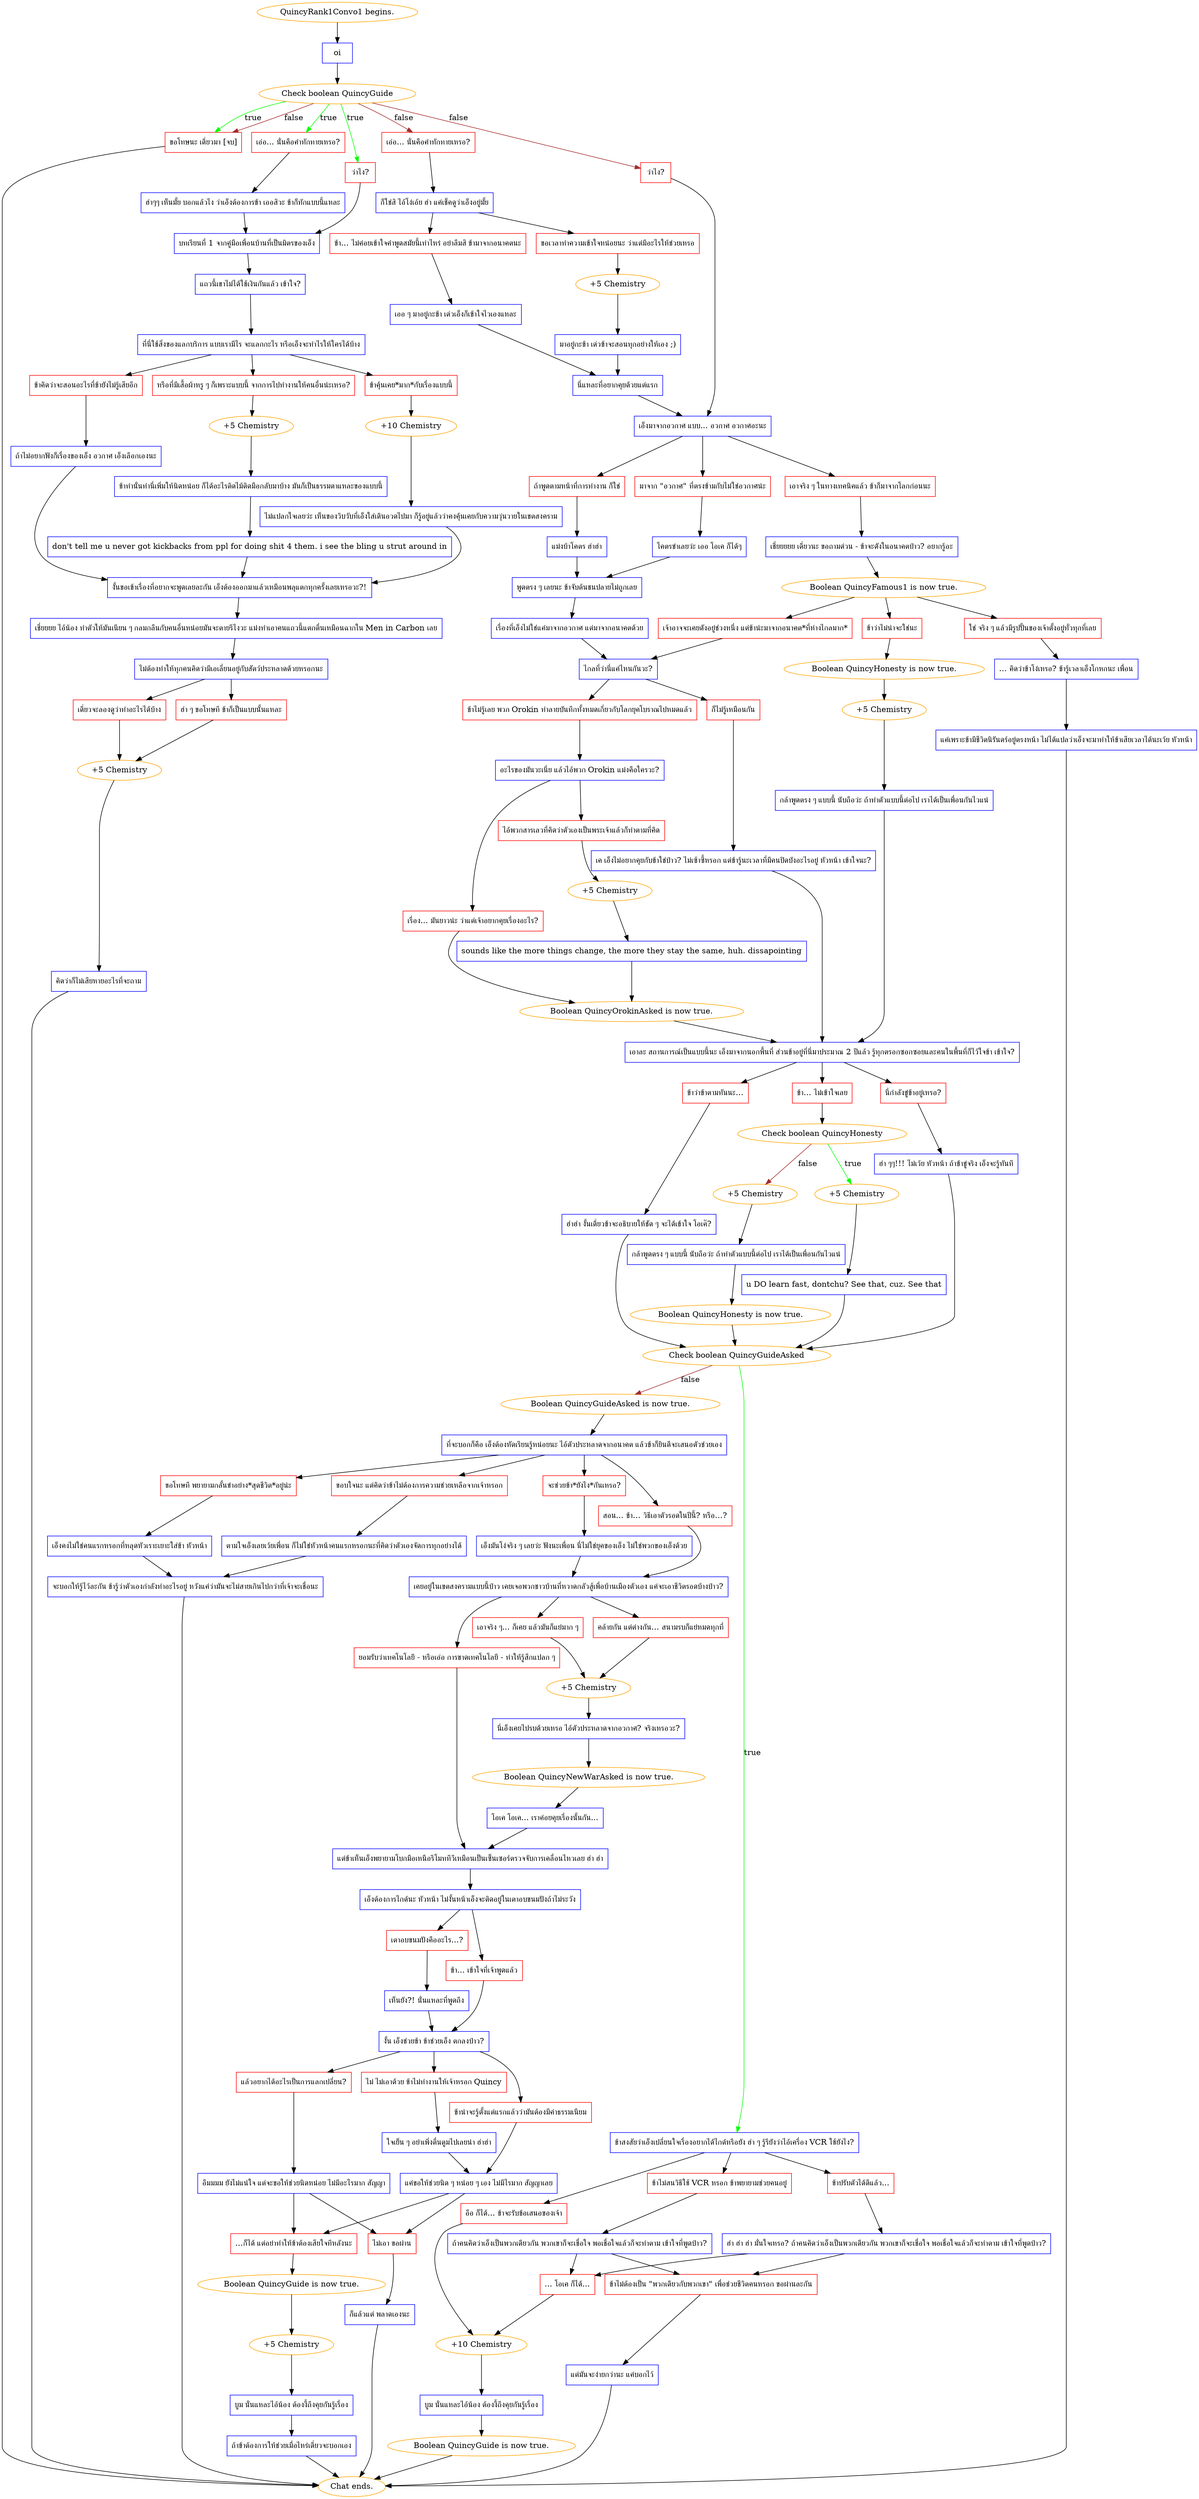 digraph {
	"QuincyRank1Convo1 begins." [color=orange];
		"QuincyRank1Convo1 begins." -> j2438350782;
	j2438350782 [label="oi",shape=box,color=blue];
		j2438350782 -> j2449301634;
	j2449301634 [label="Check boolean QuincyGuide",color=orange];
		j2449301634 -> j1129249346 [label=true,color=green];
		j2449301634 -> j3053332017 [label=true,color=green];
		j2449301634 -> j1687708327 [label=true,color=green];
		j2449301634 -> j1129249346 [label=false,color=brown];
		j2449301634 -> j2112525048 [label=false,color=brown];
		j2449301634 -> j1876525288 [label=false,color=brown];
	j1129249346 [label="ขอโทษนะ เดี๋ยวมา [จบ]",shape=box,color=red];
		j1129249346 -> "Chat ends.";
	j3053332017 [label="เอ่อ... นั่นคือคำทักทายเหรอ?",shape=box,color=red];
		j3053332017 -> j578732688;
	j1687708327 [label="ว่าไง?",shape=box,color=red];
		j1687708327 -> j1453637662;
	j2112525048 [label="เอ่อ... นั่นคือคำทักทายเหรอ?",shape=box,color=red];
		j2112525048 -> j2380997089;
	j1876525288 [label="ว่าไง?",shape=box,color=red];
		j1876525288 -> j2311821929;
	"Chat ends." [color=orange];
	j578732688 [label="ฮ่าๆๆ เห็นมั้ย บอกแล้วไง ว่าเอ็งต้องการข้า เออสิวะ ข้าก็ทักแบบนี้แหละ",shape=box,color=blue];
		j578732688 -> j1453637662;
	j1453637662 [label="บทเรียนที่ 1 จากคู่มือเพื่อนบ้านที่เป็นมิตรของเอ็ง",shape=box,color=blue];
		j1453637662 -> j1031699663;
	j2380997089 [label="ก็ใช่สิ ไอ้โง่เอ้ย ฮ่า แค่เช็คดูว่าเอ็งอยู่มั้ย",shape=box,color=blue];
		j2380997089 -> j3002606120;
		j2380997089 -> j3933772466;
	j2311821929 [label="เอ็งมาจากอวกาศ แบบ... อวกาศ อวกาศอะนะ",shape=box,color=blue];
		j2311821929 -> j3248632467;
		j2311821929 -> j2590031029;
		j2311821929 -> j82107456;
	j1031699663 [label="แถวนี้เขาไม่ได้ใช้เงินกันแล้ว เข้าใจ?",shape=box,color=blue];
		j1031699663 -> j1165949302;
	j3002606120 [label="ข้า… ไม่ค่อยเข้าใจคำพูดสมัยนี้เท่าไหร่ อย่าลืมสิ ข้ามาจากอนาคตนะ",shape=box,color=red];
		j3002606120 -> j1513825691;
	j3933772466 [label="ขอเวลาทำความเข้าใจหน่อยนะ ว่าแต่มีอะไรให้ช่วยเหรอ",shape=box,color=red];
		j3933772466 -> j1680884667;
	j3248632467 [label="มาจาก \"อวกาศ\" ที่ตรงข้ามกับไม่ใช่อวกาศน่ะ",shape=box,color=red];
		j3248632467 -> j1556694000;
	j2590031029 [label="ถ้าพูดตามหน้าที่การทำงาน ก็ใช่",shape=box,color=red];
		j2590031029 -> j1086892613;
	j82107456 [label="เอาจริง ๆ ในทางเทคนิคแล้ว ข้าก็มาจากโลกก่อนนะ",shape=box,color=red];
		j82107456 -> j2037764669;
	j1165949302 [label="ที่นี่ใช้สิ่งของแลกบริการ แบบเรามีไร จะแลกกะไร หรือเอ็งจะทำไรให้ใครได้บ้าง",shape=box,color=blue];
		j1165949302 -> j1023488546;
		j1165949302 -> j1270485241;
		j1165949302 -> j2419768007;
	j1513825691 [label="เออ ๆ มาอยู่กะข้า เด๋วเอ็งก็เข้าใจไวเองแหละ",shape=box,color=blue];
		j1513825691 -> j1167448660;
	j1680884667 [label="+5 Chemistry",color=orange];
		j1680884667 -> j680375127;
	j1556694000 [label="โคตรขำเลยว่ะ เออ โอเค ก็ได้ๆ",shape=box,color=blue];
		j1556694000 -> j1082809973;
	j1086892613 [label="แม่งบ้าโคตร ฮ่าฮ่า",shape=box,color=blue];
		j1086892613 -> j1082809973;
	j2037764669 [label="เชี่ยยยยย เดี๋ยวนะ ขอถามด่วน - ข้าจะดังในอนาคตป่าว? อยากรู้อะ",shape=box,color=blue];
		j2037764669 -> j484092733;
	j1023488546 [label="หรือที่มีเสื้อผ้าหรู ๆ ก็เพราะแบบนี้ จากการไปทำงานให้คนอื่นน่ะเหรอ?",shape=box,color=red];
		j1023488546 -> j276265221;
	j1270485241 [label="ข้าคุ้นเคย*มาก*กับเรื่องแบบนี้",shape=box,color=red];
		j1270485241 -> j388932060;
	j2419768007 [label="ข้าคิดว่าจะสอนอะไรที่ข้ายังไม่รู้เสียอีก",shape=box,color=red];
		j2419768007 -> j3169280165;
	j1167448660 [label="นี่แหละที่อยากคุยด้วยแต่แรก",shape=box,color=blue];
		j1167448660 -> j2311821929;
	j680375127 [label="มาอยู่กะข้า เด๋วข้าจะสอนทุกอย่างให้เอง ;)",shape=box,color=blue];
		j680375127 -> j1167448660;
	j1082809973 [label="พูดตรง ๆ เลยนะ ข้าจับต้นชนปลายไม่ถูกเลย",shape=box,color=blue];
		j1082809973 -> j220429820;
	j484092733 [label="Boolean QuincyFamous1 is now true.",color=orange];
		j484092733 -> j2932124403;
		j484092733 -> j2387322360;
		j484092733 -> j3294378833;
	j276265221 [label="+5 Chemistry",color=orange];
		j276265221 -> j1549901576;
	j388932060 [label="+10 Chemistry",color=orange];
		j388932060 -> j2678682752;
	j3169280165 [label="ถ้าไม่อยากฟังก็เรื่องของเอ็ง อวกาศ เอ็งเลือกเองนะ",shape=box,color=blue];
		j3169280165 -> j1288838041;
	j220429820 [label="เรื่องที่เอ็งไม่ใช่แค่มาจากอวกาศ แต่มาจากอนาคตด้วย",shape=box,color=blue];
		j220429820 -> j1226679109;
	j2932124403 [label="ใช่ จริง ๆ แล้วมีรูปปั้นของเจ้าตั้งอยู่ทั่วทุกที่เลย",shape=box,color=red];
		j2932124403 -> j533618895;
	j2387322360 [label="ข้าว่าไม่น่าจะใช่นะ",shape=box,color=red];
		j2387322360 -> j3416179817;
	j3294378833 [label="เจ้าอาจจะเคยดังอยู่ช่วงหนึ่ง แต่ข้าน่ะมาจากอนาคต*ที่ห่างไกลมาก*",shape=box,color=red];
		j3294378833 -> j1226679109;
	j1549901576 [label="ข้าทำนั่นทำนี่เพิ่มให้นิดหน่อย ก็ได้อะไรติดไม้ติดมือกลับมาบ้าง มันก็เป็นธรรมดาแหละของแบบนี้",shape=box,color=blue];
		j1549901576 -> j692726371;
	j2678682752 [label="ไม่แปลกใจเลยว่ะ เห็นของวิบวับที่เอ็งใส่เดินอวดไปมา ก็รู้อยู่แล้วว่าคงคุ้นเคยกับความวุ่นวายในเขตสงคราม",shape=box,color=blue];
		j2678682752 -> j1288838041;
	j1288838041 [label="งั้นขอเข้าเรื่องที่อยากจะพูดเลยละกัน เอ็งต้องออกมาแล้วเหมือนพลุแตกทุกครั้งเลยเหรอวะ?!",shape=box,color=blue];
		j1288838041 -> j3965980223;
	j1226679109 [label="ไกลที่ว่านี่แค่ไหนกันวะ?",shape=box,color=blue];
		j1226679109 -> j2999648047;
		j1226679109 -> j1964280831;
	j533618895 [label="… คิดว่าข้าโง่เหรอ? ข้ารู้เวลาเอ็งโกหกนะ เพื่อน",shape=box,color=blue];
		j533618895 -> j125012209;
	j3416179817 [label="Boolean QuincyHonesty is now true.",color=orange];
		j3416179817 -> j2285498301;
	j692726371 [label="don't tell me u never got kickbacks from ppl for doing shit 4 them. i see the bling u strut around in",shape=box,color=blue];
		j692726371 -> j1288838041;
	j3965980223 [label="เชี่ยยยย ไอ้น้อง ทำตัวให้มันเนียน ๆ กลมกลืนกับคนอื่นหน่อยมันจะตายรึไงวะ แม่งทำเอาคนแถวนี้แตกตื่นเหมือนฉากใน Men in Carbon เลย",shape=box,color=blue];
		j3965980223 -> j2267738119;
	j2999648047 [label="ก็ไม่รู้เหมือนกัน",shape=box,color=red];
		j2999648047 -> j2442864305;
	j1964280831 [label="ข้าไม่รู้เลย พวก Orokin ทำลายบันทึกทั้งหมดเกี่ยวกับโลกยุคโบราณไปหมดแล้ว",shape=box,color=red];
		j1964280831 -> j3385987138;
	j125012209 [label="แค่เพราะข้ามีชีวิตนิรันดร์อยู่ตรงหน้า ไม่ได้แปลว่าเอ็งจะมาทำให้ข้าเสียเวลาได้นะเว้ย หัวหน้า",shape=box,color=blue];
		j125012209 -> "Chat ends.";
	j2285498301 [label="+5 Chemistry",color=orange];
		j2285498301 -> j3919103366;
	j2267738119 [label="ไม่ต้องทำให้ทุกคนคิดว่ามีเอเลี่ยนอยู่กับสัตว์ประหลาดด้วยหรอกนะ",shape=box,color=blue];
		j2267738119 -> j2102947296;
		j2267738119 -> j4241761611;
	j2442864305 [label="เค เอ็งไม่อยากคุยกับข้าใช่ป่าว? ไม่เซ้าซี้หรอก แต่ข้ารู้นะเวลาที่มีคนปิดบังอะไรอยู่ หัวหน้า เข้าใจนะ?",shape=box,color=blue];
		j2442864305 -> j4265728039;
	j3385987138 [label="อะไรของมันวะเนี่ย แล้วไอ้พวก Orokin แม่งคือใครวะ?",shape=box,color=blue];
		j3385987138 -> j230123991;
		j3385987138 -> j319549957;
	j3919103366 [label="กล้าพูดตรง ๆ แบบนี้ นับถือว่ะ ถ้าทำตัวแบบนี้ต่อไป เราได้เป็นเพื่อนกันไวแน่",shape=box,color=blue];
		j3919103366 -> j4265728039;
	j2102947296 [label="เดี๋ยวจะลองดูว่าทำอะไรได้บ้าง",shape=box,color=red];
		j2102947296 -> j3294249980;
	j4241761611 [label="ฮ่า ๆ ขอโทษที ข้าก็เป็นแบบนั้นแหละ",shape=box,color=red];
		j4241761611 -> j3294249980;
	j4265728039 [label="เอาละ สถานการณ์เป็นแบบนี้นะ เอ็งมาจากนอกพื้นที่ ส่วนข้าอยู่ที่นี่มาประมาณ 2 ปีแล้ว รู้ทุกตรอกซอกซอยและคนในพื้นที่ก็ไว้ใจข้า เข้าใจ?",shape=box,color=blue];
		j4265728039 -> j915991785;
		j4265728039 -> j3562882017;
		j4265728039 -> j3374350022;
	j230123991 [label="เรื่อง... มันยาวน่ะ ว่าแต่เจ้าอยากคุยเรื่องอะไร?",shape=box,color=red];
		j230123991 -> j2127166736;
	j319549957 [label="ไอ้พวกสารเลวที่คิดว่าตัวเองเป็นพระเจ้าแล้วก็ทำตามที่คิด",shape=box,color=red];
		j319549957 -> j1817640307;
	j3294249980 [label="+5 Chemistry",color=orange];
		j3294249980 -> j1291686435;
	j915991785 [label="ข้า… ไม่เข้าใจเลย",shape=box,color=red];
		j915991785 -> j513835299;
	j3562882017 [label="นี่กำลังขู่ข้าอยู่เหรอ?",shape=box,color=red];
		j3562882017 -> j4175398879;
	j3374350022 [label="ข้าว่าข้าตามทันนะ…",shape=box,color=red];
		j3374350022 -> j2313401532;
	j2127166736 [label="Boolean QuincyOrokinAsked is now true.",color=orange];
		j2127166736 -> j4265728039;
	j1817640307 [label="+5 Chemistry",color=orange];
		j1817640307 -> j692087951;
	j1291686435 [label="คิดว่าก็ไม่เสียหายอะไรที่จะถาม",shape=box,color=blue];
		j1291686435 -> "Chat ends.";
	j513835299 [label="Check boolean QuincyHonesty",color=orange];
		j513835299 -> j4129652533 [label=true,color=green];
		j513835299 -> j1763584295 [label=false,color=brown];
	j4175398879 [label="ฮ่า ๆๆ!!! ไม่เว้ย หัวหน้า ถ้าข้าขู่จริง เอ็งจะรู้ทันที",shape=box,color=blue];
		j4175398879 -> j3623539589;
	j2313401532 [label="ฮ่าฮ่า งั้นเดี๋ยวข้าจะอธิบายให้ชัด ๆ จะได้เข้าใจ โอเค๊?",shape=box,color=blue];
		j2313401532 -> j3623539589;
	j692087951 [label="sounds like the more things change, the more they stay the same, huh. dissapointing",shape=box,color=blue];
		j692087951 -> j2127166736;
	j4129652533 [label="+5 Chemistry",color=orange];
		j4129652533 -> j44147290;
	j1763584295 [label="+5 Chemistry",color=orange];
		j1763584295 -> j1130197046;
	j3623539589 [label="Check boolean QuincyGuideAsked",color=orange];
		j3623539589 -> j933295358 [label=true,color=green];
		j3623539589 -> j177506604 [label=false,color=brown];
	j44147290 [label="u DO learn fast, dontchu? See that, cuz. See that",shape=box,color=blue];
		j44147290 -> j3623539589;
	j1130197046 [label="กล้าพูดตรง ๆ แบบนี้ นับถือว่ะ ถ้าทำตัวแบบนี้ต่อไป เราได้เป็นเพื่อนกันไวแน่",shape=box,color=blue];
		j1130197046 -> j2278913829;
	j933295358 [label="ข้าสงสัยว่าเอ็งเปลี่ยนใจเรื่องอยากได้ไกด์หรือยัง ฮ่า ๆ รู้รึยังว่าไอ้เครื่อง VCR ใช้ยังไง?",shape=box,color=blue];
		j933295358 -> j1222239741;
		j933295358 -> j1733187988;
		j933295358 -> j719031527;
	j177506604 [label="Boolean QuincyGuideAsked is now true.",color=orange];
		j177506604 -> j1901700061;
	j2278913829 [label="Boolean QuincyHonesty is now true.",color=orange];
		j2278913829 -> j3623539589;
	j1222239741 [label="อือ ก็ได้... ข้าจะรับข้อเสนอของเจ้า",shape=box,color=red];
		j1222239741 -> j1178466877;
	j1733187988 [label="ข้าปรับตัวได้ดีแล้ว...",shape=box,color=red];
		j1733187988 -> j1193389386;
	j719031527 [label="ข้าไม่สนวิธีใช้ VCR หรอก ข้าพยายามช่วยคนอยู่",shape=box,color=red];
		j719031527 -> j1432360104;
	j1901700061 [label="ที่จะบอกก็คือ เอ็งต้องหัดเรียนรู้หน่อยนะ ไอ้ตัวประหลาดจากอนาคต แล้วข้าก็ยินดีจะเสนอตัวช่วยเอง",shape=box,color=blue];
		j1901700061 -> j1305123361;
		j1901700061 -> j3479177533;
		j1901700061 -> j262864669;
		j1901700061 -> j255974681;
	j1178466877 [label="+10 Chemistry",color=orange];
		j1178466877 -> j394334654;
	j1193389386 [label="ฮ่า ฮ่า ฮ่า มั่นใจเหรอ? ถ้าคนคิดว่าเอ็งเป็นพวกเดียวกัน พวกเขาก็จะเชื่อใจ พอเชื่อใจแล้วก็จะทำตาม เข้าใจที่พูดป่าว?",shape=box,color=blue];
		j1193389386 -> j745498979;
		j1193389386 -> j532594582;
	j1432360104 [label="ถ้าคนคิดว่าเอ็งเป็นพวกเดียวกัน พวกเขาก็จะเชื่อใจ พอเชื่อใจแล้วก็จะทำตาม เข้าใจที่พูดป่าว?",shape=box,color=blue];
		j1432360104 -> j745498979;
		j1432360104 -> j532594582;
	j1305123361 [label="สอน... ข้า… วิธีเอาตัวรอดในปีนี้? หรือ…?",shape=box,color=red];
		j1305123361 -> j3138805848;
	j3479177533 [label="จะช่วยข้า*ยังไง*กันเหรอ?",shape=box,color=red];
		j3479177533 -> j2576186650;
	j262864669 [label="ขอโทษที พยายามกลั้นขำอย่าง*สุดชีวิต*อยู่น่ะ",shape=box,color=red];
		j262864669 -> j900109442;
	j255974681 [label="ขอบใจนะ แต่คิดว่าข้าไม่ต้องการความช่วยเหลือจากเจ้าหรอก",shape=box,color=red];
		j255974681 -> j978956160;
	j394334654 [label="บูม นั่นแหละไอ้น้อง ต้องงี้ถึงคุยกันรู้เรื่อง",shape=box,color=blue];
		j394334654 -> j1991430692;
	j745498979 [label="... โอเค ก็ได้...",shape=box,color=red];
		j745498979 -> j1178466877;
	j532594582 [label="ข้าไม่ต้องเป็น \"พวกเดียวกับพวกเขา\" เพื่อช่วยชีวิตคนหรอก ขอผ่านละกัน",shape=box,color=red];
		j532594582 -> j222610981;
	j3138805848 [label="เคยอยู่ในเขตสงครามแบบนี้ป่าว เคยเจอพวกชาวบ้านที่หวาดกลัวสู้เพื่อบ้านเมืองตัวเอง แค่จะเอาชีวิตรอดบ้างป่าว?",shape=box,color=blue];
		j3138805848 -> j3244285644;
		j3138805848 -> j1468825598;
		j3138805848 -> j1596373602;
	j2576186650 [label="เอ็งมันโง่จริง ๆ เลยว่ะ ฟังนะเพื่อน นี่ไม่ใช่ยุคของเอ็ง ไม่ใช่พวกของเอ็งด้วย",shape=box,color=blue];
		j2576186650 -> j3138805848;
	j900109442 [label="เอ็งคงไม่ใช่คนแรกหรอกที่หลุดหัวเราะเยาะใส่ข้า หัวหน้า",shape=box,color=blue];
		j900109442 -> j1355880461;
	j978956160 [label="ตามใจเอ็งเลยเว้ยเพื่อน ก็ไม่ใช่หัวหน้าคนแรกหรอกนะที่คิดว่าตัวเองจัดการทุกอย่างได้",shape=box,color=blue];
		j978956160 -> j1355880461;
	j1991430692 [label="Boolean QuincyGuide is now true.",color=orange];
		j1991430692 -> "Chat ends.";
	j222610981 [label="แต่มันจะง่ายกว่านะ แค่บอกไว้",shape=box,color=blue];
		j222610981 -> "Chat ends.";
	j3244285644 [label="ยอมรับว่าเทคโนโลยี - หรือเอ่อ การขาดเทคโนโลยี - ทำให้รู้สึกแปลก ๆ",shape=box,color=red];
		j3244285644 -> j2579728044;
	j1468825598 [label="คล้ายกัน แต่ต่างกัน… สนามรบก็แย่หมดทุกที่",shape=box,color=red];
		j1468825598 -> j105393644;
	j1596373602 [label="เอาจริง ๆ... ก็เคย แล้วมันก็แย่มาก ๆ",shape=box,color=red];
		j1596373602 -> j105393644;
	j1355880461 [label="จะบอกให้รู้ไว้ละกัน ข้ารู้ว่าตัวเองกำลังทำอะไรอยู่ หวังแค่ว่ามันจะไม่สายเกินไปกว่าที่เจ้าจะเชื่อนะ",shape=box,color=blue];
		j1355880461 -> "Chat ends.";
	j2579728044 [label="แต่ข้าเห็นเอ็งพยายามโบกมือเหนือรีโมททีวีเหมือนเป็นเซ็นเซอร์ตรวจจับการเคลื่อนไหวเลย ฮ่า ฮ่า",shape=box,color=blue];
		j2579728044 -> j1041567629;
	j105393644 [label="+5 Chemistry",color=orange];
		j105393644 -> j1127399678;
	j1041567629 [label="เอ็งต้องการไกด์นะ หัวหน้า ไม่งั้นหน้าเอ็งจะติดอยู่ในเตาอบขนมปังถ้าไม่ระวัง",shape=box,color=blue];
		j1041567629 -> j731249213;
		j1041567629 -> j1852424058;
	j1127399678 [label="นี่เอ็งเคยไปรบด้วยเหรอ ไอ้ตัวประหลาดจากอวกาศ? จริงเหรอวะ?",shape=box,color=blue];
		j1127399678 -> j1195637876;
	j731249213 [label="เตาอบขนมปังคืออะไร...?",shape=box,color=red];
		j731249213 -> j3686116003;
	j1852424058 [label="ข้า... เข้าใจที่เจ้าพูดแล้ว",shape=box,color=red];
		j1852424058 -> j1875541407;
	j1195637876 [label="Boolean QuincyNewWarAsked is now true.",color=orange];
		j1195637876 -> j3339383829;
	j3686116003 [label="เห็นยัง?! นั่นแหละที่พูดถึง",shape=box,color=blue];
		j3686116003 -> j1875541407;
	j1875541407 [label="งั้น เอ็งช่วยข้า ข้าช่วยเอ็ง ตกลงป่าว?",shape=box,color=blue];
		j1875541407 -> j3998879683;
		j1875541407 -> j2700473725;
		j1875541407 -> j222823624;
	j3339383829 [label="โอเค โอเค... เราค่อยคุยเรื่องนั้นกัน...",shape=box,color=blue];
		j3339383829 -> j2579728044;
	j3998879683 [label="แล้วอยากได้อะไรเป็นการแลกเปลี่ยน?",shape=box,color=red];
		j3998879683 -> j2595705030;
	j2700473725 [label="ข้าน่าจะรู้ตั้งแต่แรกแล้วว่ามันต้องมีค่าธรรมเนียม",shape=box,color=red];
		j2700473725 -> j3647539527;
	j222823624 [label="ไม่ ไม่เอาด้วย ข้าไม่ทำงานให้เจ้าหรอก Quincy",shape=box,color=red];
		j222823624 -> j4124539254;
	j2595705030 [label="อืมมมม ยังไม่แน่ใจ แต่จะขอให้ช่วยนิดหน่อย ไม่มีอะไรมาก สัญญา",shape=box,color=blue];
		j2595705030 -> j854333967;
		j2595705030 -> j2183277055;
	j3647539527 [label="แค่ขอให้ช่วยนิด ๆ หน่อย ๆ เอง ไม่มีไรมาก สัญญาเลย",shape=box,color=blue];
		j3647539527 -> j854333967;
		j3647539527 -> j2183277055;
	j4124539254 [label="ใจเย็น ๆ อย่าเพิ่งตื่นตูมไปเลยน่า ฮ่าฮ่า",shape=box,color=blue];
		j4124539254 -> j3647539527;
	j854333967 [label="…ก็ได้ แต่อย่าทำให้ข้าต้องเสียใจทีหลังนะ",shape=box,color=red];
		j854333967 -> j3767903614;
	j2183277055 [label="ไม่เอา ขอผ่าน",shape=box,color=red];
		j2183277055 -> j1148510518;
	j3767903614 [label="Boolean QuincyGuide is now true.",color=orange];
		j3767903614 -> j3284403229;
	j1148510518 [label="ก็แล้วแต่ พลาดเองนะ",shape=box,color=blue];
		j1148510518 -> "Chat ends.";
	j3284403229 [label="+5 Chemistry",color=orange];
		j3284403229 -> j2655374512;
	j2655374512 [label="บูม นั่นแหละไอ้น้อง ต้องงี้ถึงคุยกันรู้เรื่อง",shape=box,color=blue];
		j2655374512 -> j451985148;
	j451985148 [label="ถ้าข้าต้องการให้ช่วยเมื่อไหร่เดี๋ยวจะบอกเอง",shape=box,color=blue];
		j451985148 -> "Chat ends.";
}